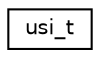 digraph "Graphical Class Hierarchy"
{
 // LATEX_PDF_SIZE
  edge [fontname="Helvetica",fontsize="10",labelfontname="Helvetica",labelfontsize="10"];
  node [fontname="Helvetica",fontsize="10",shape=record];
  rankdir="LR";
  Node0 [label="usi_t",height=0.2,width=0.4,color="black", fillcolor="white", style="filled",URL="$structusi__t.html",tooltip=" "];
}
